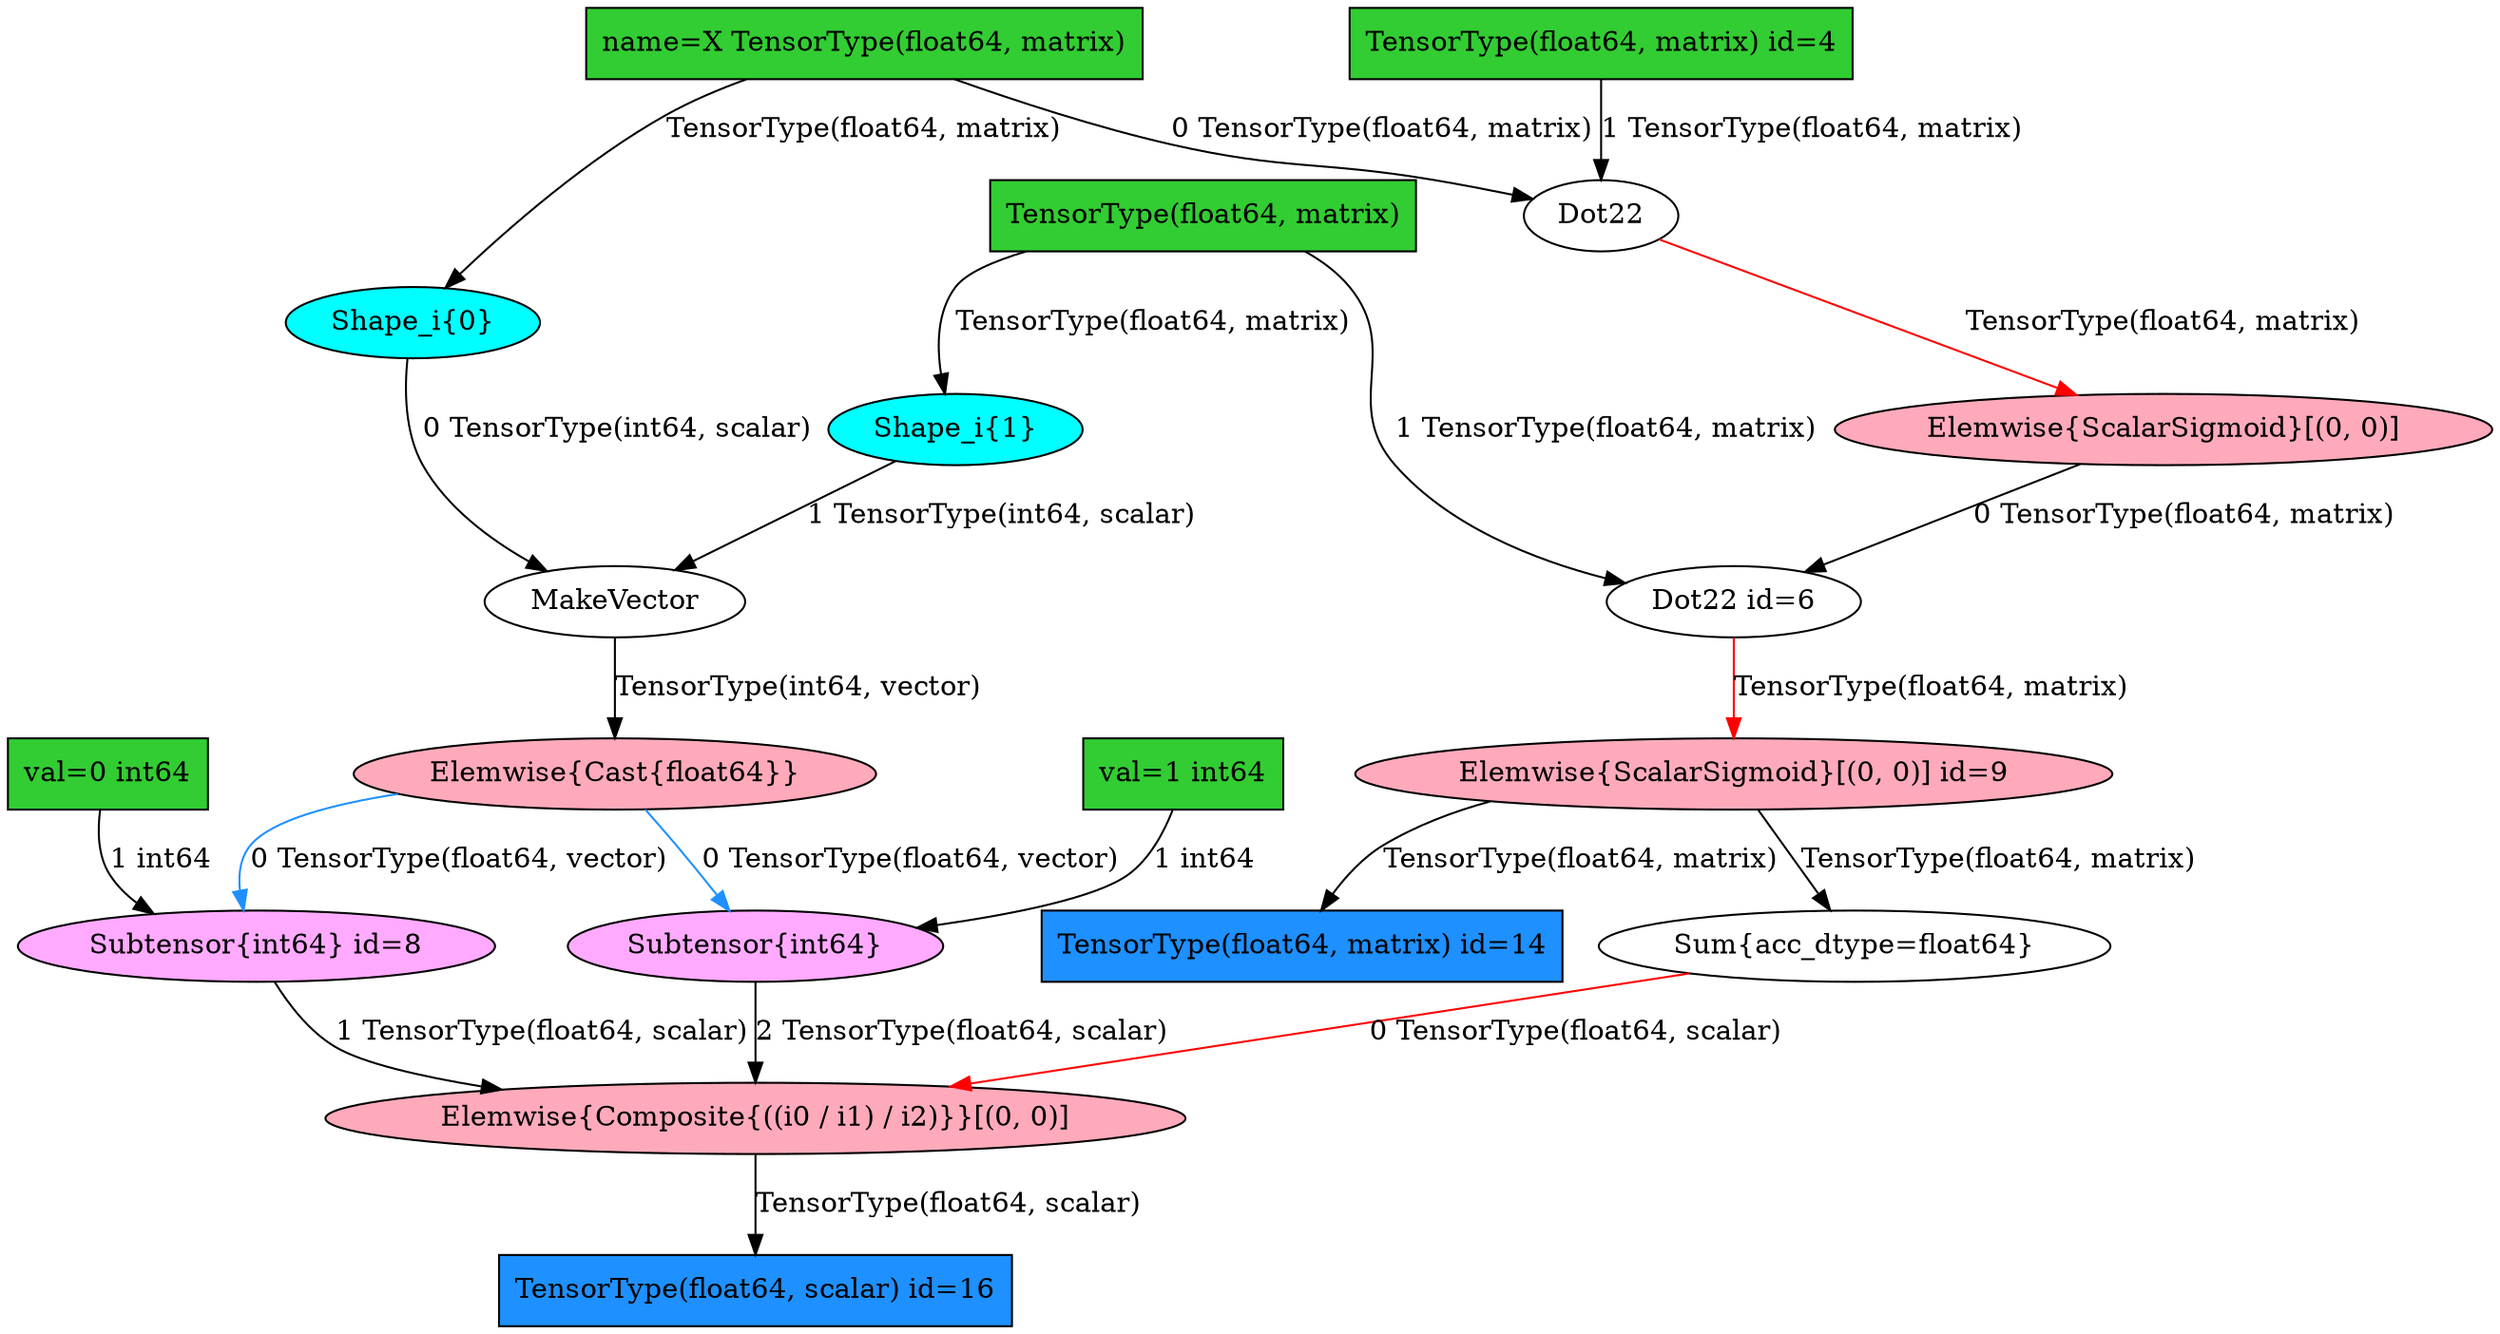 digraph G {
	graph [bb="0,0,1055,672"];
	node [label="\N"];
	"Shape_i{1}"	 [fillcolor=cyan,
		height=0.5,
		pos="427,458",
		profile="[9.5367431640625e-07, 0.012705802917480469]",
		shape=ellipse,
		style=filled,
		type=colored,
		width=1.4763];
	MakeVector	 [height=0.5,
		pos="250,370",
		profile="[5.9604644775390625e-06, 0.012705802917480469]",
		shape=ellipse,
		width=1.5402];
	"Shape_i{1}" -> MakeVector	 [label="1 TensorType(int64, scalar)",
		lp="433,414",
		pos="e,279.57,385.37 397.77,442.8 368.01,428.34 321.7,405.84 288.87,389.89"];
	"TensorType(float64, matrix)"	 [fillcolor=limegreen,
		height=0.5,
		pos="464,566",
		profile="[0.0009379386901855469, 0.012705802917480469]",
		shape=box,
		style=filled,
		width=2.4444];
	"TensorType(float64, matrix)" -> "Shape_i{1}"	 [label="TensorType(float64, matrix)",
		lp="504,512",
		pos="e,422.08,476.18 437.6,547.65 432.1,542.66 427.05,536.72 424,530 417.83,516.39 418.16,499.77 420.24,486.03"];
	"Dot22 id=6"	 [height=0.5,
		pos="716,370",
		profile="[0.0009379386901855469, 0.012705802917480469]",
		shape=ellipse,
		width=1.4534];
	"TensorType(float64, matrix)" -> "Dot22 id=6"	 [label="1 TensorType(float64, matrix)",
		lp="692,458",
		pos="e,682.81,383.97 552,551.07 563.93,546.03 575.1,539.2 584,530 612.7,500.32 582.73,473.4 607,440 623.72,416.99 650.68,399.83 673.6,\
388.37"];
	"Shape_i{0}"	 [fillcolor=cyan,
		height=0.5,
		pos="229,512",
		profile="[9.5367431640625e-07, 0.012705802917480469]",
		shape=ellipse,
		style=filled,
		type=colored,
		width=1.4763];
	"Shape_i{0}" -> MakeVector	 [label="0 TensorType(int64, scalar)",
		lp="287,458",
		pos="e,236.58,387.68 217.14,494.33 213.83,488.77 210.69,482.36 209,476 204.89,460.54 204.76,455.43 209,440 213.31,424.32 222.2,408.6 \
230.61,396.13"];
	"name=X TensorType(float64, matrix)"	 [fillcolor=limegreen,
		height=0.5,
		pos="334,654",
		profile="[0.0064849853515625, 0.012705802917480469]",
		shape=box,
		style=filled,
		width=3.1667];
	"name=X TensorType(float64, matrix)" -> "Shape_i{0}"	 [label="TensorType(float64, matrix)",
		lp="344,610",
		pos="e,230.68,530.25 286.71,635.8 278.29,631.06 270.23,625.19 264,618 244.98,596.07 236.22,563.46 232.23,540.41"];
	Dot22	 [height=0.5,
		pos="645,566",
		profile="[0.0064849853515625, 0.012705802917480469]",
		shape=ellipse,
		width=0.92774];
	"name=X TensorType(float64, matrix)" -> Dot22	 [label="0 TensorType(float64, matrix)",
		lp="556,610",
		pos="e,614.28,573.23 377.6,635.91 410.55,623.16 453.06,607.1 471,602 510.24,590.85 521.01,592.05 561,584 575.06,581.17 590.45,578.06 \
604.17,575.28"];
	"Elemwise{ScalarSigmoid}[(0, 0)]"	 [fillcolor="#FFAABB",
		height=0.5,
		pos="921,458",
		profile="[0.004585981369018555, 0.012705802917480469]",
		shape=ellipse,
		style=filled,
		type=colored,
		width=3.7297];
	Dot22 -> "Elemwise{ScalarSigmoid}[(0, 0)]"	 [color=red,
		label="TensorType(float64, matrix)",
		lp="903,512",
		pos="e,879,475.13 671.46,554.84 716.96,537.36 810.78,501.33 869.53,478.77"];
	"TensorType(float64, matrix) id=4"	 [fillcolor=limegreen,
		height=0.5,
		pos="645,654",
		profile="[0.0064849853515625, 0.012705802917480469]",
		shape=box,
		style=filled,
		width=2.8403];
	"TensorType(float64, matrix) id=4" -> Dot22	 [label="1 TensorType(float64, matrix)",
		lp="730,610",
		pos="e,645,584.08 645,635.6 645,623.75 645,607.82 645,594.29"];
	"Elemwise{Cast{float64}}"	 [fillcolor="#FFAABB",
		height=0.5,
		pos="250,282",
		profile="[3.814697265625e-06, 0.012705802917480469]",
		shape=ellipse,
		style=filled,
		type=colored,
		width=2.9207];
	MakeVector -> "Elemwise{Cast{float64}}"	 [label="TensorType(int64, vector)",
		lp="324,326",
		pos="e,250,300.08 250,351.6 250,339.75 250,323.82 250,310.29"];
	"Elemwise{ScalarSigmoid}[(0, 0)]" -> "Dot22 id=6"	 [label="0 TensorType(float64, matrix)",
		lp="921,414",
		pos="e,747.84,384.36 881.96,440.62 846.23,425.63 793.55,403.53 757.17,388.27"];
	"Subtensor{int64}"	 [fillcolor="#FFAAFF",
		height=0.5,
		pos="317,194",
		profile="[9.5367431640625e-07, 0.012705802917480469]",
		shape=ellipse,
		style=filled,
		type=colored,
		width=2.0659];
	"Elemwise{Cast{float64}}" -> "Subtensor{int64}"	 [color=dodgerblue,
		label="0 TensorType(float64, vector)",
		lp="374.5,238",
		pos="e,303.79,211.96 263.24,264.01 273.06,251.41 286.6,234.03 297.63,219.86"];
	"Subtensor{int64} id=8"	 [fillcolor="#FFAAFF",
		height=0.5,
		pos="103,194",
		profile="[3.0994415283203125e-06, 0.012705802917480469]",
		shape=ellipse,
		style=filled,
		type=colored,
		width=2.5916];
	"Elemwise{Cast{float64}}" -> "Subtensor{int64} id=8"	 [color=dodgerblue,
		label="0 TensorType(float64, vector)",
		lp="189.5,238",
		pos="e,98.802,212.45 169.53,270.28 141.06,264.73 113.86,256.82 105,246 99.708,239.54 98.04,230.93 98.046,222.62"];
	"Elemwise{ScalarSigmoid}[(0, 0)] id=9"	 [fillcolor="#FFAABB",
		height=0.5,
		pos="716,282",
		profile="[0.00011587142944335938, 0.012705802917480469]",
		shape=ellipse,
		style=filled,
		type=colored,
		width=4.2783];
	"Dot22 id=6" -> "Elemwise{ScalarSigmoid}[(0, 0)] id=9"	 [color=red,
		label="TensorType(float64, matrix)",
		lp="796,326",
		pos="e,716,300.08 716,351.6 716,339.75 716,323.82 716,310.29"];
	"Elemwise{Composite{((i0 / i1) / i2)}}[(0, 0)]"	 [fillcolor="#FFAABB",
		height=0.5,
		pos="317,106",
		profile="[9.5367431640625e-07, 0.012705802917480469]",
		shape=ellipse,
		style=filled,
		type=colored,
		width=4.8998];
	"Subtensor{int64}" -> "Elemwise{Composite{((i0 / i1) / i2)}}[(0, 0)]"	 [label="2 TensorType(float64, scalar)",
		lp="400.5,150",
		pos="e,317,124.08 317,175.6 317,163.75 317,147.82 317,134.29"];
	"val=1 int64"	 [fillcolor=limegreen,
		height=0.5,
		pos="487,282",
		profile="[9.5367431640625e-07, 0.012705802917480469]",
		shape=box,
		style=filled,
		width=1.1181];
	"val=1 int64" -> "Subtensor{int64}"	 [label="1 int64",
		lp="496,238",
		pos="e,378.35,204.25 483.08,263.92 479.63,252.68 473.47,238.52 463,230 451.1,220.31 419.25,212.13 388.33,206.12"];
	"Subtensor{int64} id=8" -> "Elemwise{Composite{((i0 / i1) / i2)}}[(0, 0)]"	 [label="1 TensorType(float64, scalar)",
		lp="229.5,150",
		pos="e,201.3,119.69 113.23,175.69 120.84,164.35 132.26,150.16 146,142 159.92,133.73 175.47,127.39 191.37,122.53"];
	"val=0 int64"	 [fillcolor=limegreen,
		height=0.5,
		pos="40,282",
		profile="[3.0994415283203125e-06, 0.012705802917480469]",
		shape=box,
		style=filled,
		width=1.1181];
	"val=0 int64" -> "Subtensor{int64} id=8"	 [label="1 int64",
		lp="61,238",
		pos="e,61.928,210.23 36.259,263.76 34.929,253.28 35.008,240.04 41,230 44.243,224.57 48.669,219.91 53.673,215.93"];
	"TensorType(float64, matrix) id=14"	 [fillcolor=dodgerblue,
		height=0.5,
		pos="539,194",
		profile="[0.00011587142944335938, 0.012705802917480469]",
		shape=box,
		style=filled,
		width=2.9444];
	"Elemwise{ScalarSigmoid}[(0, 0)] id=9" -> "TensorType(float64, matrix) id=14"	 [label="TensorType(float64, matrix)",
		lp="653,238",
		pos="e,546.35,212.14 619.81,267.9 603.25,262.81 586.92,255.76 573,246 563.98,239.68 556.7,230.13 551.22,221"];
	"Sum{acc_dtype=float64}"	 [height=0.5,
		pos="766,194",
		profile="[1.5020370483398438e-05, 0.012705802917480469]",
		shape=ellipse,
		width=2.8658];
	"Elemwise{ScalarSigmoid}[(0, 0)] id=9" -> "Sum{acc_dtype=float64}"	 [label="TensorType(float64, matrix)",
		lp="826,238",
		pos="e,756.14,211.96 725.88,264.01 733.07,251.64 742.93,234.68 751.08,220.66"];
	"Sum{acc_dtype=float64}" -> "Elemwise{Composite{((i0 / i1) / i2)}}[(0, 0)]"	 [color=red,
		label="0 TensorType(float64, scalar)",
		lp="665.5,150",
		pos="e,396.23,122.17 699.26,180.22 621.48,165.32 492.61,140.64 406.28,124.1"];
	"TensorType(float64, scalar) id=16"	 [fillcolor=dodgerblue,
		height=0.5,
		pos="317,18",
		profile="[9.5367431640625e-07, 0.012705802917480469]",
		shape=box,
		style=filled,
		width=2.8889];
	"Elemwise{Composite{((i0 / i1) / i2)}}[(0, 0)]" -> "TensorType(float64, scalar) id=16"	 [label="TensorType(float64, scalar)",
		lp="395,62",
		pos="e,317,36.084 317,87.597 317,75.746 317,59.817 317,46.292"];
}
